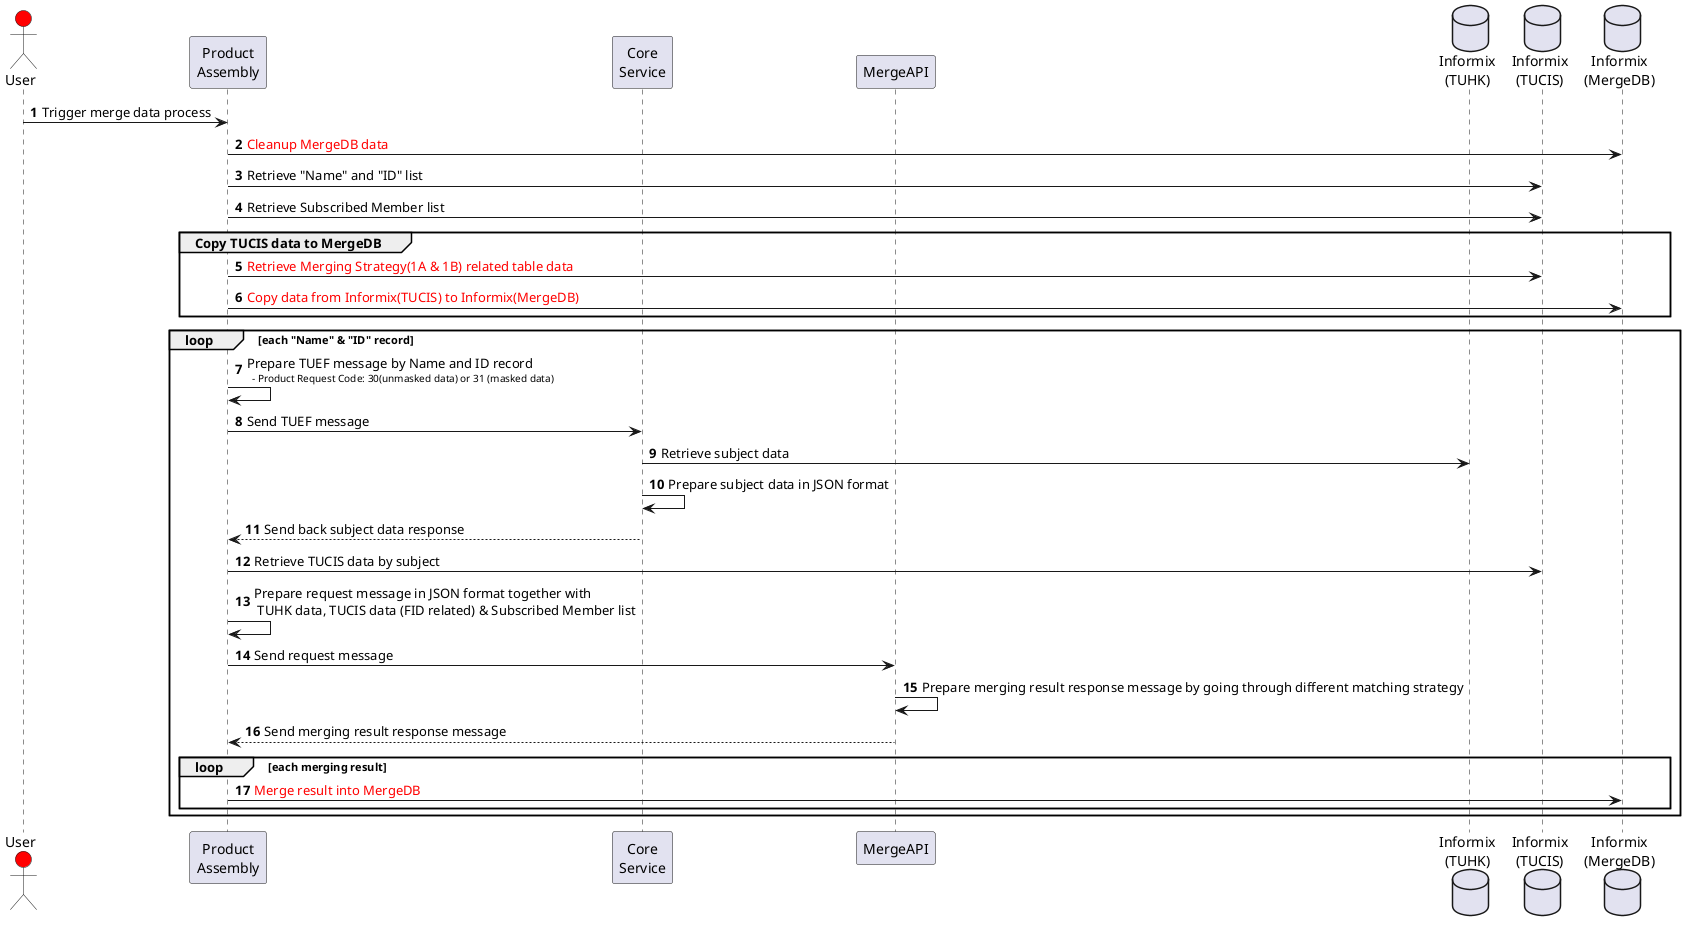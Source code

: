 @startuml
autonumber  1
actor       User                    as U1     #red
participant "Product\nAssembly"     as P
participant "Core\nService"         as C
participant "MergeAPI"              as M
database    "Informix\n(TUHK)"      as D1  
database    "Informix\n(TUCIS)"     as D2
database    "Informix\n(MergeDB)"   as D3

U1->P: Trigger merge data process
P->D3: <font color=red>Cleanup MergeDB data</font>
P->D2: Retrieve "Name" and "ID" list
P->D2: Retrieve Subscribed Member list
group Copy TUCIS data to MergeDB
P->D2: <font color=red>Retrieve Merging Strategy(1A & 1B) related table data</font>
P->D3: <font color=red>Copy data from Informix(TUCIS) to Informix(MergeDB)</font>
end
loop each "Name" & "ID" record
P->P: Prepare TUEF message by Name and ID record\n<font size="10">  - Product Request Code: 30(unmasked data) or 31 (masked data)</font>
P->C: Send TUEF message
C->D1: Retrieve subject data
C->C: Prepare subject data in JSON format
C-->P: Send back subject data response
P->D2: Retrieve TUCIS data by subject
P->P: Prepare request message in JSON format together with\n TUHK data, TUCIS data (FID related) & Subscribed Member list
P->M: Send request message
M->M: Prepare merging result response message by going through different matching strategy
M-->P: Send merging result response message
  loop each merging result
  P->D3: <font color=red>Merge result into MergeDB</font>
  end
end

@enduml
